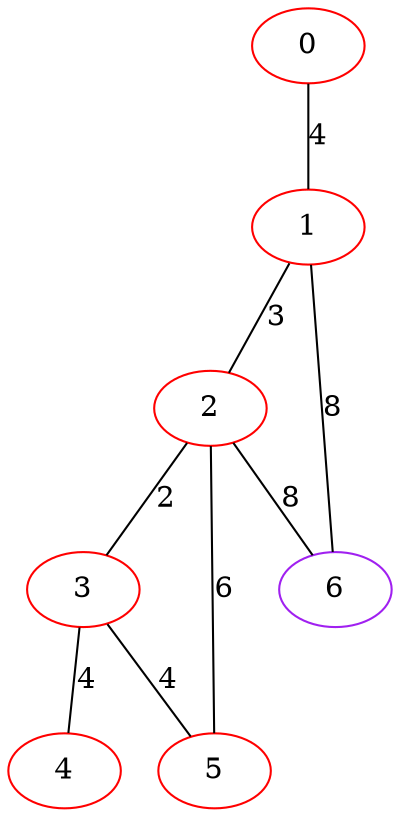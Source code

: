 graph "" {
0 [color=red, weight=1];
1 [color=red, weight=1];
2 [color=red, weight=1];
3 [color=red, weight=1];
4 [color=red, weight=1];
5 [color=red, weight=1];
6 [color=purple, weight=4];
0 -- 1  [key=0, label=4];
1 -- 2  [key=0, label=3];
1 -- 6  [key=0, label=8];
2 -- 3  [key=0, label=2];
2 -- 5  [key=0, label=6];
2 -- 6  [key=0, label=8];
3 -- 4  [key=0, label=4];
3 -- 5  [key=0, label=4];
}
